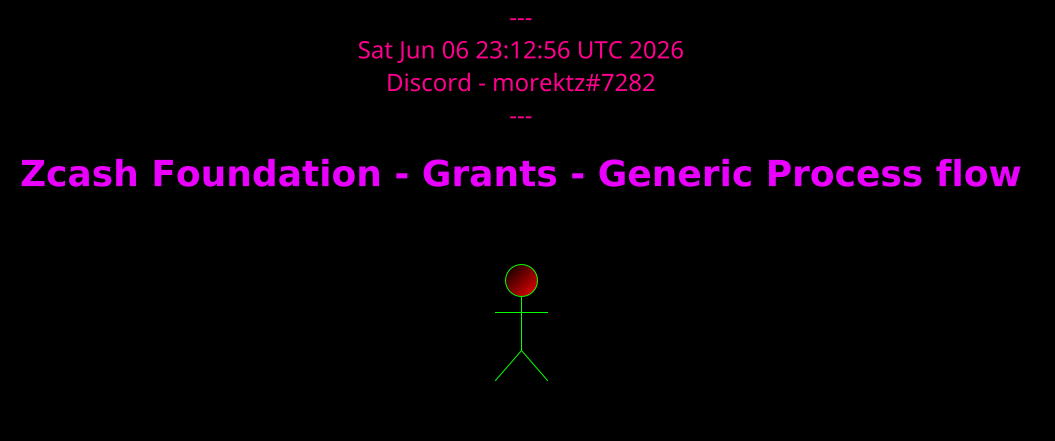 @startuml 

/'
This proess is flow is being created for this - https://github.com/morektz/MorektzBountySmash/blob/main/D/qbrzg.md
Being created here for consolidation of diagrams.
'/

'Scale 

Scale 2 

'Styling 

skinparam {
    DefaultTextAlignment Center
    DefaultFontName DejaVu Sans 
    ArrowColor Black
    backgroundColor Black
    TitleFontColor E900FF
    Shadowing False

    HeaderFontColor FF008E
    HeaderFontName Monospace
    HeaderFontSize 12

    ActorBackgroundColor Black/Red
    ActorBorderColor 06FF00
}


center header 
---
%date()
Discord - morektz#7282
---
end header 

title 
=Zcash Foundation - Grants - Generic Process flow 

end title 

' Actor 

Actor as m1 



@enduml
